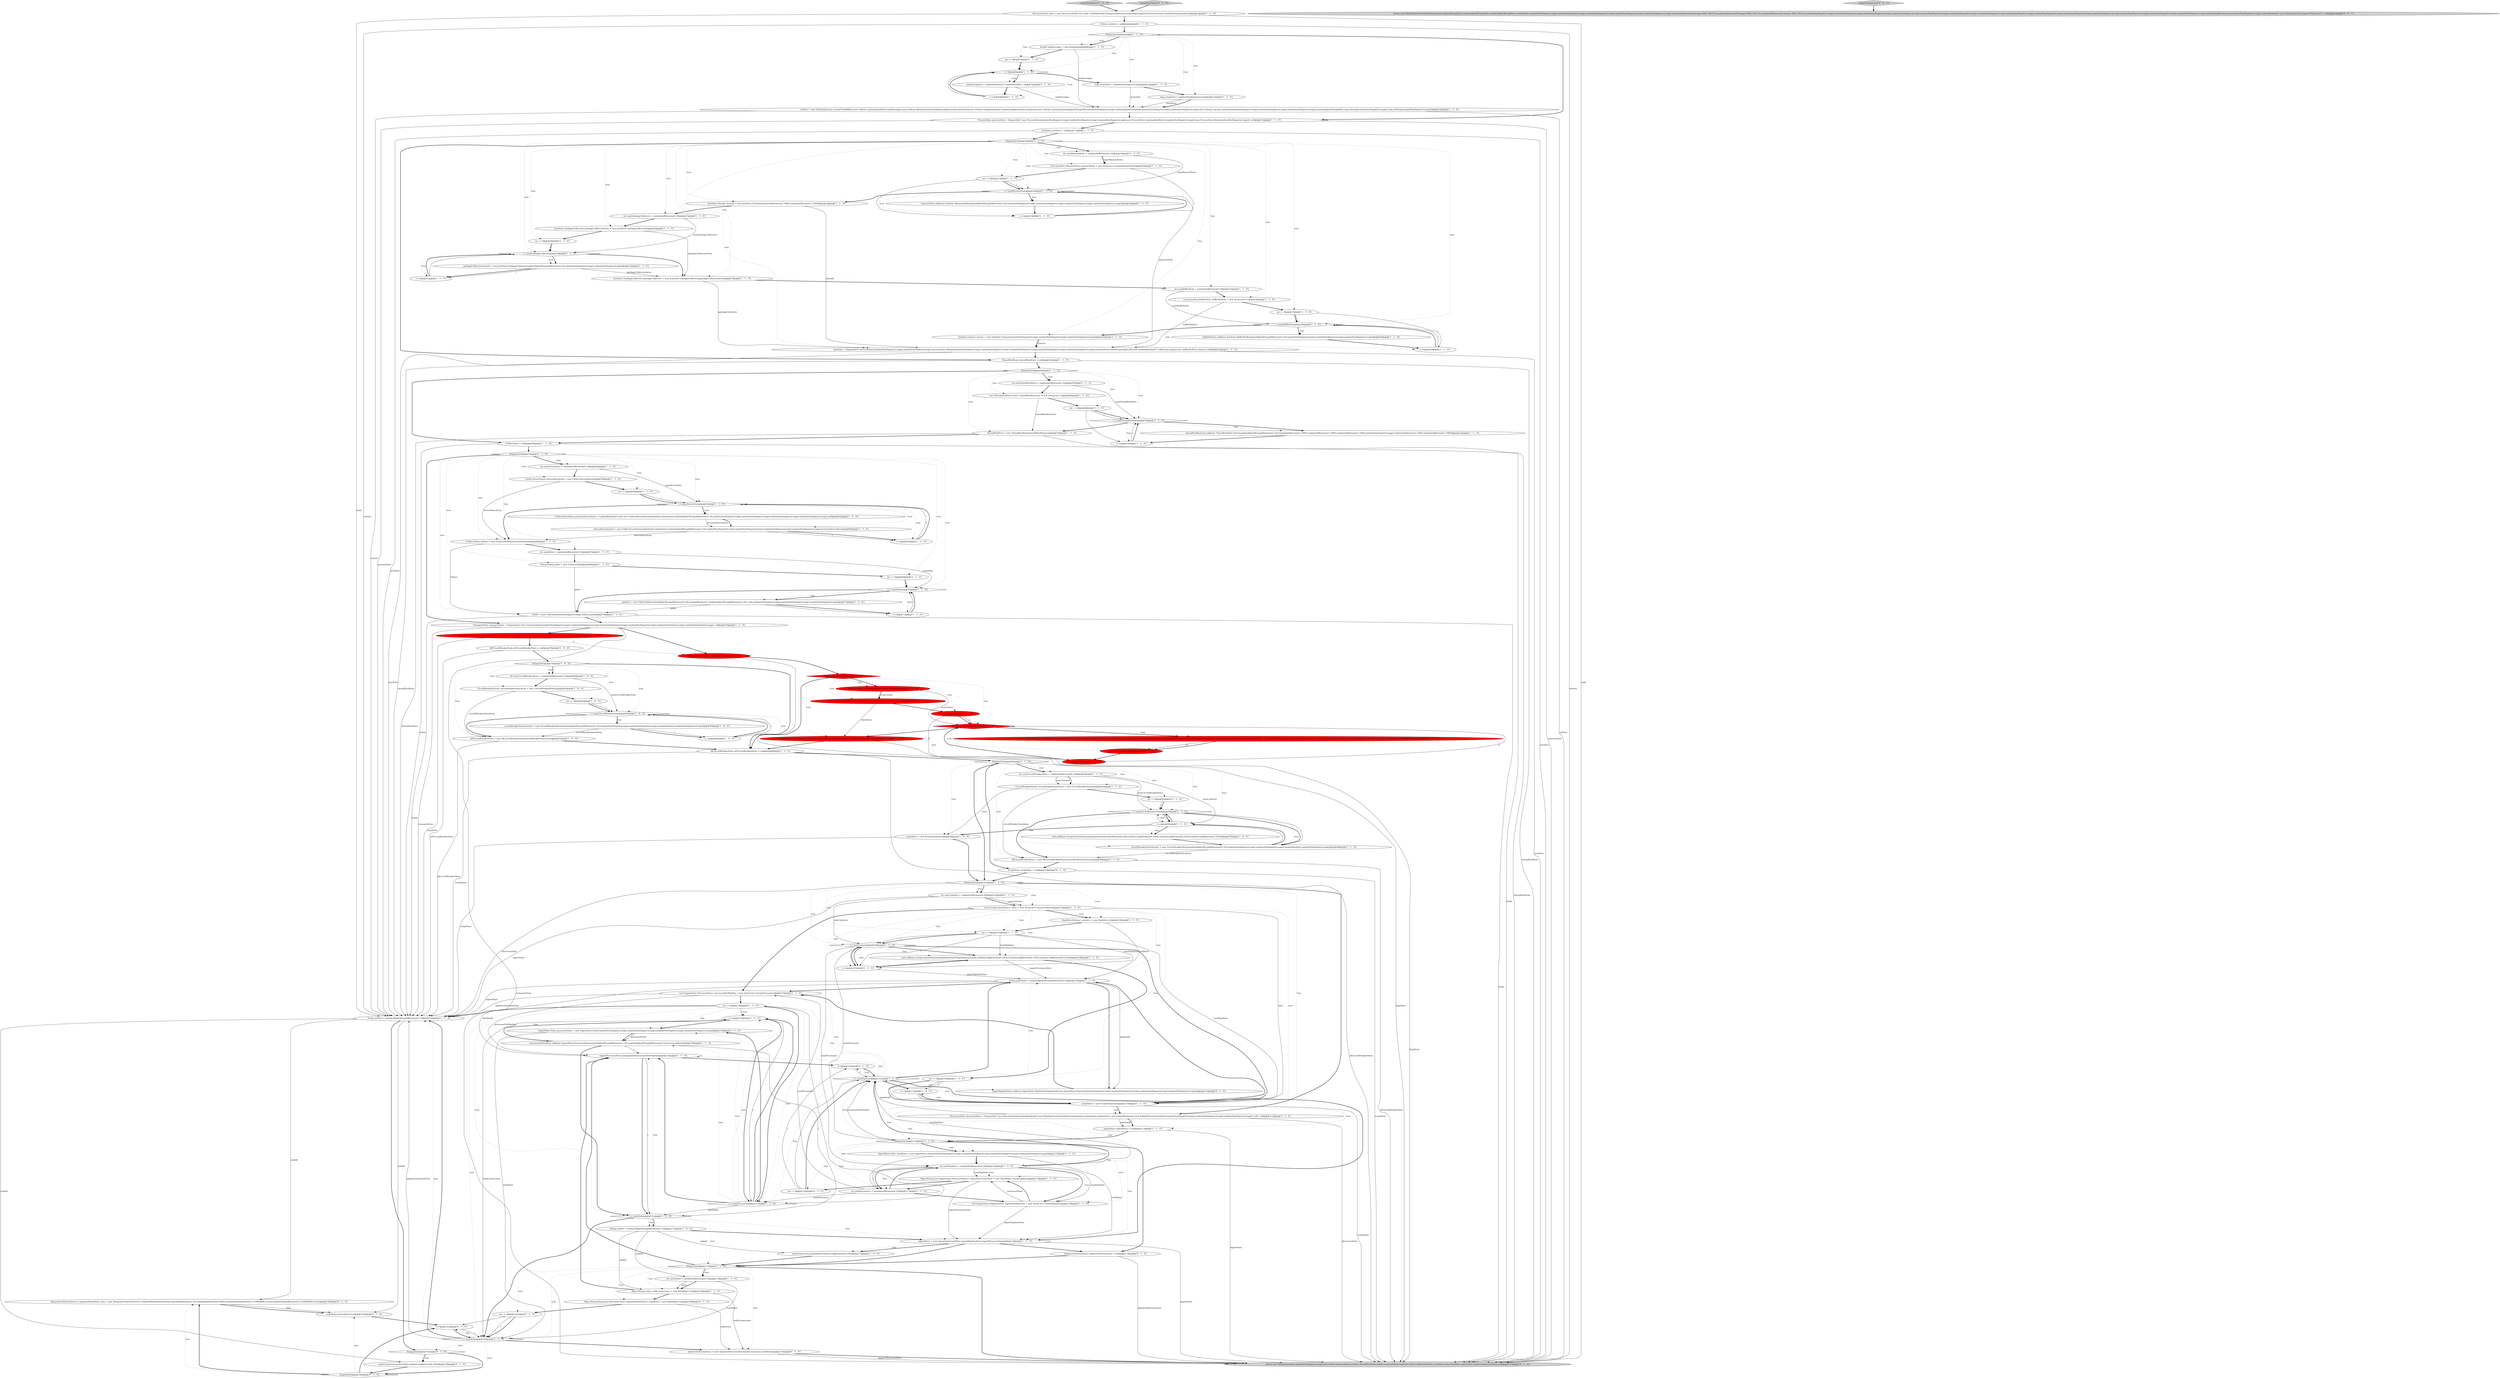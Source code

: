digraph {
4 [style = filled, label = "i < numDeviceStats@@@61@@@['1', '1', '0']", fillcolor = white, shape = diamond image = "AAA0AAABBB1BBB"];
25 [style = filled, label = "FsInfo fsInfo = null@@@56@@@['1', '1', '0']", fillcolor = white, shape = ellipse image = "AAA0AAABBB1BBB"];
124 [style = filled, label = "AdaptiveSelectionStats adaptiveSelectionStats = null@@@136@@@['0', '1', '0']", fillcolor = white, shape = ellipse image = "AAA0AAABBB2BBB"];
60 [style = filled, label = "createNodeStats['1', '0', '0']", fillcolor = lightgray, shape = diamond image = "AAA0AAABBB1BBB"];
59 [style = filled, label = "List<JvmStats.MemoryPool> memoryPools = new ArrayList<>(numMemoryPools)@@@20@@@['1', '1', '0']", fillcolor = white, shape = ellipse image = "AAA0AAABBB1BBB"];
65 [style = filled, label = "frequently()@@@57@@@['1', '1', '0']", fillcolor = white, shape = diamond image = "AAA0AAABBB1BBB"];
102 [style = filled, label = "i < numCircuitBreakerStats@@@94@@@['1', '1', '0']", fillcolor = white, shape = diamond image = "AAA0AAABBB1BBB"];
97 [style = filled, label = "i < numGarbageCollectors@@@30@@@['1', '1', '0']", fillcolor = white, shape = diamond image = "AAA0AAABBB1BBB"];
133 [style = filled, label = "clientStats.add(cs)@@@85@@@['0', '1', '0']", fillcolor = red, shape = ellipse image = "AAA1AAABBB2BBB"];
30 [style = filled, label = "List<IngestStats.ProcessorStat> processorPerPipeline = new ArrayList<>(numProcessors)@@@125@@@['1', '1', '0']", fillcolor = white, shape = ellipse image = "AAA0AAABBB1BBB"];
98 [style = filled, label = "deviceStatsArray(i( = new FsInfo.DeviceStats(randomInt(),randomInt(),randomAlphaOfLengthBetween(3,10),randomNonNegativeLong(),randomNonNegativeLong(),randomNonNegativeLong(),randomNonNegativeLong(),previousDeviceStats)@@@64@@@['1', '1', '0']", fillcolor = white, shape = ellipse image = "AAA0AAABBB1BBB"];
19 [style = filled, label = "FsInfo.DeviceStats previousDeviceStats = randomBoolean()? null: new FsInfo.DeviceStats(randomInt(),randomInt(),randomAlphaOfLengthBetween(3,10),randomNonNegativeLong(),randomNonNegativeLong(),randomNonNegativeLong(),randomNonNegativeLong(),null)@@@63@@@['1', '1', '0']", fillcolor = white, shape = ellipse image = "AAA0AAABBB1BBB"];
100 [style = filled, label = "i++@@@95@@@['1', '1', '0']", fillcolor = white, shape = ellipse image = "AAA0AAABBB1BBB"];
70 [style = filled, label = "i < 3@@@8@@@['1', '1', '0']", fillcolor = white, shape = diamond image = "AAA0AAABBB1BBB"];
3 [style = filled, label = "int i = 0@@@93@@@['1', '1', '0']", fillcolor = white, shape = ellipse image = "AAA0AAABBB1BBB"];
31 [style = filled, label = "AllCircuitBreakerStats allCircuitBreakerStats = null@@@89@@@['1', '1', '0']", fillcolor = white, shape = ellipse image = "AAA0AAABBB1BBB"];
129 [style = filled, label = "HttpStats httpStats = null@@@77@@@['0', '1', '0']", fillcolor = red, shape = ellipse image = "AAA1AAABBB2BBB"];
45 [style = filled, label = "i < numNodes@@@142@@@['1', '1', '0']", fillcolor = white, shape = diamond image = "AAA0AAABBB1BBB"];
75 [style = filled, label = "int i = 0@@@37@@@['1', '1', '0']", fillcolor = white, shape = ellipse image = "AAA0AAABBB1BBB"];
0 [style = filled, label = "FsInfo.Path(( paths = new FsInfo.Path((((@@@68@@@['1', '1', '0']", fillcolor = white, shape = ellipse image = "AAA0AAABBB1BBB"];
55 [style = filled, label = "Map<String,Long> nodeConnections = new HashMap<>()@@@139@@@['1', '1', '0']", fillcolor = white, shape = ellipse image = "AAA0AAABBB1BBB"];
104 [style = filled, label = "j++@@@128@@@['1', '1', '0']", fillcolor = white, shape = ellipse image = "AAA0AAABBB1BBB"];
77 [style = filled, label = "paths(i( = new FsInfo.Path(randomAlphaOfLengthBetween(3,10),randomBoolean()? randomAlphaOfLengthBetween(3,10): null,randomNonNegativeLong(),randomNonNegativeLong(),randomNonNegativeLong())@@@72@@@['1', '1', '0']", fillcolor = white, shape = ellipse image = "AAA0AAABBB1BBB"];
115 [style = filled, label = "fsInfo = new FsInfo(randomNonNegativeLong(),ioStats,paths)@@@74@@@['1', '1', '0']", fillcolor = white, shape = ellipse image = "AAA0AAABBB1BBB"];
62 [style = filled, label = "ThreadPoolStats threadPoolStats = null@@@45@@@['1', '1', '0']", fillcolor = white, shape = ellipse image = "AAA0AAABBB1BBB"];
74 [style = filled, label = "stats.add(new ScriptContextStats(randomValueOtherThanMany(null,null),randomLongBetween(0,1024),randomLongBetween(0,1024),randomLongBetween(0,1024)))@@@108@@@['1', '1', '0']", fillcolor = white, shape = ellipse image = "AAA0AAABBB1BBB"];
28 [style = filled, label = "processorPerPipeline.add(new IngestStats.ProcessorStat(randomAlphaOfLengthBetween(3,10),randomAlphaOfLengthBetween(3,10),processorStats))@@@130@@@['1', '1', '0']", fillcolor = white, shape = ellipse image = "AAA0AAABBB1BBB"];
56 [style = filled, label = "String pipelineId = randomAlphaOfLengthBetween(3,10)@@@123@@@['1', '1', '0']", fillcolor = white, shape = ellipse image = "AAA0AAABBB1BBB"];
12 [style = filled, label = "i < numBufferPools@@@38@@@['1', '1', '0']", fillcolor = white, shape = diamond image = "AAA0AAABBB1BBB"];
122 [style = filled, label = "ResponseCollectorService.ComputedNodeStats stats = new ResponseCollectorService.ComputedNodeStats(nodeId,randomIntBetween(1,10),randomIntBetween(0,2000),randomDoubleBetween(1.0,10000000.0,true),randomDoubleBetween(1.0,10000000.0,true))@@@149@@@['0', '1', '0']", fillcolor = white, shape = ellipse image = "AAA0AAABBB2BBB"];
121 [style = filled, label = "k < numClients@@@82@@@['0', '1', '0']", fillcolor = red, shape = diamond image = "AAA1AAABBB2BBB"];
47 [style = filled, label = "ingestStats = new IngestStats(totalStats,ingestPipelineStats,ingestProcessorStats)@@@134@@@['1', '1', '0']", fillcolor = white, shape = ellipse image = "AAA0AAABBB1BBB"];
9 [style = filled, label = "i < numContents@@@106@@@['1', '1', '0']", fillcolor = white, shape = diamond image = "AAA0AAABBB1BBB"];
63 [style = filled, label = "int numPaths = randomIntBetween(0,10)@@@67@@@['1', '1', '0']", fillcolor = white, shape = ellipse image = "AAA0AAABBB1BBB"];
134 [style = filled, label = "return new NodeStats(node,randomNonNegativeLong(),null,osStats,processStats,jvmStats,threadPoolStats,fsInfo,transportStats,httpStats,allCircuitBreakerStats,scriptStats,discoveryStats,ingestStats,adaptiveSelectionStats,null)@@@155@@@['0', '1', '0']", fillcolor = lightgray, shape = ellipse image = "AAA0AAABBB2BBB"];
41 [style = filled, label = "int i = 0@@@21@@@['1', '1', '0']", fillcolor = white, shape = ellipse image = "AAA0AAABBB1BBB"];
128 [style = filled, label = "i++@@@122@@@['0', '1', '0']", fillcolor = white, shape = ellipse image = "AAA0AAABBB2BBB"];
108 [style = filled, label = "int i = 0@@@105@@@['1', '1', '0']", fillcolor = white, shape = ellipse image = "AAA0AAABBB1BBB"];
48 [style = filled, label = "int j = 0@@@126@@@['1', '1', '0']", fillcolor = white, shape = ellipse image = "AAA0AAABBB1BBB"];
96 [style = filled, label = "int numGarbageCollectors = randomIntBetween(0,10)@@@27@@@['1', '1', '0']", fillcolor = white, shape = ellipse image = "AAA0AAABBB1BBB"];
83 [style = filled, label = "ProcessStats processStats = frequently()? new ProcessStats(randomNonNegativeLong(),randomNonNegativeLong(),randomNonNegativeLong(),new ProcessStats.Cpu(randomShort(),randomNonNegativeLong()),new ProcessStats.Mem(randomNonNegativeLong())): null@@@16@@@['1', '1', '0']", fillcolor = white, shape = ellipse image = "AAA0AAABBB1BBB"];
113 [style = filled, label = "int numPipelines = randomIntBetween(0,10)@@@116@@@['1', '1', '0']", fillcolor = white, shape = ellipse image = "AAA0AAABBB1BBB"];
107 [style = filled, label = "String nodeId = randomAlphaOfLengthBetween(3,10)@@@133@@@['1', '0', '0']", fillcolor = white, shape = ellipse image = "AAA0AAABBB1BBB"];
52 [style = filled, label = "FsInfo.IoStats ioStats = new FsInfo.IoStats(deviceStatsArray)@@@66@@@['1', '1', '0']", fillcolor = white, shape = ellipse image = "AAA0AAABBB1BBB"];
80 [style = filled, label = "stats.add(new ScriptContextStats(randomValueOtherThanMany(null,null),randomLongBetween(0,1024),randomLongBetween(0,1024),randomLongBetween(0,1024)))@@@97@@@['1', '0', '0']", fillcolor = white, shape = ellipse image = "AAA0AAABBB1BBB"];
93 [style = filled, label = "int numBufferPools = randomIntBetween(0,10)@@@35@@@['1', '1', '0']", fillcolor = white, shape = ellipse image = "AAA0AAABBB1BBB"];
99 [style = filled, label = "HashSet<String> contexts = new HashSet<>()@@@104@@@['1', '1', '0']", fillcolor = white, shape = ellipse image = "AAA0AAABBB1BBB"];
13 [style = filled, label = "i < numCircuitBreakerStats@@@83@@@['1', '0', '0']", fillcolor = white, shape = diamond image = "AAA0AAABBB1BBB"];
116 [style = filled, label = "int i = 0@@@60@@@['1', '1', '0']", fillcolor = white, shape = ellipse image = "AAA0AAABBB1BBB"];
53 [style = filled, label = "frequently()@@@137@@@['1', '1', '0']", fillcolor = white, shape = diamond image = "AAA0AAABBB1BBB"];
8 [style = filled, label = "circuitBreakerStatsArray(i( = new CircuitBreakerStats(randomAlphaOfLengthBetween(3,10),randomNonNegativeLong(),randomNonNegativeLong(),randomDouble(),randomNonNegativeLong())@@@85@@@['1', '0', '0']", fillcolor = white, shape = ellipse image = "AAA0AAABBB1BBB"];
72 [style = filled, label = "frequently()@@@46@@@['1', '1', '0']", fillcolor = white, shape = diamond image = "AAA0AAABBB1BBB"];
2 [style = filled, label = "circuitBreakerStatsArray(i( = new CircuitBreakerStats(randomAlphaOfLengthBetween(3,10),randomNonNegativeLong(),randomNonNegativeLong(),randomDouble(),randomNonNegativeLong())@@@96@@@['1', '1', '0']", fillcolor = white, shape = ellipse image = "AAA0AAABBB1BBB"];
50 [style = filled, label = "jvmStats = frequently()? new JvmStats(randomNonNegativeLong(),randomNonNegativeLong(),new JvmStats.Mem(randomNonNegativeLong(),randomNonNegativeLong(),randomNonNegativeLong(),randomNonNegativeLong(),randomNonNegativeLong(),memoryPools),threads,garbageCollectors,randomBoolean()? Collections.emptyList(): bufferPoolList,classes): null@@@43@@@['1', '1', '0']", fillcolor = white, shape = ellipse image = "AAA0AAABBB1BBB"];
92 [style = filled, label = "osStats = new OsStats(System.currentTimeMillis(),new OsStats.Cpu(randomShort(),loadAverages),new OsStats.Mem(memTotal,randomLongBetween(0,memTotal)),new OsStats.Swap(swapTotal,randomLongBetween(0,swapTotal)),new OsStats.Cgroup(randomAlphaOfLength(8),randomNonNegativeLong(),randomAlphaOfLength(8),randomNonNegativeLong(),randomNonNegativeLong(),new OsStats.Cgroup.CpuStat(randomNonNegativeLong(),randomNonNegativeLong(),randomNonNegativeLong()),randomAlphaOfLength(8),Long.toString(randomNonNegativeLong()),Long.toString(randomNonNegativeLong())))@@@14@@@['1', '1', '0']", fillcolor = white, shape = ellipse image = "AAA0AAABBB1BBB"];
79 [style = filled, label = "DiscoveryStats discoveryStats = frequently()? new DiscoveryStats(randomBoolean()? new PendingClusterStateStats(randomInt(),randomInt(),randomInt()): null,randomBoolean()? new PublishClusterStateStats(randomNonNegativeLong(),randomNonNegativeLong(),randomNonNegativeLong()): null): null@@@112@@@['1', '1', '0']", fillcolor = white, shape = ellipse image = "AAA0AAABBB1BBB"];
145 [style = filled, label = "ingestPipelineStats.add(new IngestStats.PipelineStat(pipelineId,new IngestStats.Stats(randomNonNegativeLong(),randomNonNegativeLong(),randomNonNegativeLong(),randomNonNegativeLong())))@@@124@@@['0', '1', '0']", fillcolor = white, shape = ellipse image = "AAA0AAABBB2BBB"];
67 [style = filled, label = "JvmStats.GarbageCollector(( garbageCollectorsArray = new JvmStats.GarbageCollector((((@@@28@@@['1', '1', '0']", fillcolor = white, shape = ellipse image = "AAA0AAABBB1BBB"];
20 [style = filled, label = "int numMemoryPools = randomIntBetween(0,10)@@@19@@@['1', '1', '0']", fillcolor = white, shape = ellipse image = "AAA0AAABBB1BBB"];
84 [style = filled, label = "garbageCollectorsArray(i( = new JvmStats.GarbageCollector(randomAlphaOfLengthBetween(3,10),randomNonNegativeLong(),randomNonNegativeLong())@@@32@@@['1', '1', '0']", fillcolor = white, shape = ellipse image = "AAA0AAABBB1BBB"];
17 [style = filled, label = "HttpStats httpStats = frequently()? new HttpStats(randomNonNegativeLong(),randomNonNegativeLong()): null@@@77@@@['1', '0', '0']", fillcolor = red, shape = ellipse image = "AAA1AAABBB1BBB"];
86 [style = filled, label = "frequently()@@@18@@@['1', '1', '0']", fillcolor = white, shape = diamond image = "AAA0AAABBB1BBB"];
144 [style = filled, label = "Map<String,ResponseCollectorService.ComputedNodeStats> nodeStats = new HashMap<>()@@@140@@@['0', '1', '0']", fillcolor = white, shape = ellipse image = "AAA0AAABBB2BBB"];
136 [style = filled, label = "adaptiveSelectionStats = new AdaptiveSelectionStats(nodeConnections,nodeStats)@@@153@@@['0', '1', '0']", fillcolor = white, shape = ellipse image = "AAA0AAABBB2BBB"];
135 [style = filled, label = "var cs = new HttpStats.ClientStats(randomAlphaOfLength(6),randomAlphaOfLength(6),randomAlphaOfLength(6),randomAlphaOfLength(6),randomAlphaOfLength(6),randomAlphaOfLength(6),randomNonNegativeLong(),randomBoolean()? -1: randomNonNegativeLong(),randomBoolean()? -1: randomNonNegativeLong(),randomLongBetween(0,100),randomLongBetween(0,99999999))@@@84@@@['0', '1', '0']", fillcolor = red, shape = ellipse image = "AAA1AAABBB2BBB"];
14 [style = filled, label = "Map<String,List<IngestStats.ProcessorStat>> ingestProcessorStats = new HashMap<>(numPipelines)@@@119@@@['1', '1', '0']", fillcolor = white, shape = ellipse image = "AAA0AAABBB1BBB"];
118 [style = filled, label = "scriptStats = new ScriptStats(stats)@@@110@@@['1', '1', '0']", fillcolor = white, shape = ellipse image = "AAA0AAABBB1BBB"];
147 [style = filled, label = "createNodeStats['0', '1', '0']", fillcolor = lightgray, shape = diamond image = "AAA0AAABBB2BBB"];
58 [style = filled, label = "int i = 0@@@109@@@['1', '0', '0']", fillcolor = white, shape = ellipse image = "AAA0AAABBB1BBB"];
42 [style = filled, label = "List<ThreadPoolStats.Stats> threadPoolStatsList = new ArrayList<>()@@@48@@@['1', '1', '0']", fillcolor = white, shape = ellipse image = "AAA0AAABBB1BBB"];
54 [style = filled, label = "int numCircuitBreakerStats = randomIntBetween(0,10)@@@80@@@['1', '0', '0']", fillcolor = white, shape = ellipse image = "AAA0AAABBB1BBB"];
29 [style = filled, label = "int numContents = randomIntBetween(0,20)@@@102@@@['1', '1', '0']", fillcolor = white, shape = ellipse image = "AAA0AAABBB1BBB"];
82 [style = filled, label = "int numCircuitBreakerStats = randomIntBetween(0,10)@@@91@@@['1', '1', '0']", fillcolor = white, shape = ellipse image = "AAA0AAABBB1BBB"];
139 [style = filled, label = "ScriptStats scriptStats = null@@@100@@@['0', '1', '0']", fillcolor = white, shape = ellipse image = "AAA0AAABBB2BBB"];
5 [style = filled, label = "i++@@@39@@@['1', '1', '0']", fillcolor = white, shape = ellipse image = "AAA0AAABBB1BBB"];
49 [style = filled, label = "List<JvmStats.BufferPool> bufferPoolList = new ArrayList<>()@@@36@@@['1', '1', '0']", fillcolor = white, shape = ellipse image = "AAA0AAABBB1BBB"];
148 [style = filled, label = "createTestInstance['0', '0', '1']", fillcolor = lightgray, shape = diamond image = "AAA0AAABBB3BBB"];
85 [style = filled, label = "IngestStats.Stats totalStats = new IngestStats.Stats(randomNonNegativeLong(),randomNonNegativeLong(),randomNonNegativeLong(),randomNonNegativeLong())@@@115@@@['1', '1', '0']", fillcolor = white, shape = ellipse image = "AAA0AAABBB1BBB"];
57 [style = filled, label = "memoryPools.add(new JvmStats.MemoryPool(randomAlphaOfLengthBetween(3,10),randomNonNegativeLong(),randomNonNegativeLong(),randomNonNegativeLong(),randomNonNegativeLong()))@@@24@@@['1', '1', '0']", fillcolor = white, shape = ellipse image = "AAA0AAABBB1BBB"];
1 [style = filled, label = "i < numPaths@@@70@@@['1', '1', '0']", fillcolor = white, shape = diamond image = "AAA0AAABBB1BBB"];
138 [style = filled, label = "frequently()@@@145@@@['0', '1', '0']", fillcolor = white, shape = diamond image = "AAA0AAABBB2BBB"];
130 [style = filled, label = "int i = 0@@@141@@@['0', '1', '0']", fillcolor = white, shape = ellipse image = "AAA0AAABBB2BBB"];
114 [style = filled, label = "i < numNodes@@@131@@@['1', '0', '0']", fillcolor = white, shape = diamond image = "AAA0AAABBB1BBB"];
39 [style = filled, label = "JvmStats.Threads threads = new JvmStats.Threads(randomIntBetween(1,1000),randomIntBetween(1,1000))@@@26@@@['1', '1', '0']", fillcolor = white, shape = ellipse image = "AAA0AAABBB1BBB"];
119 [style = filled, label = "IngestStats ingestStats = null@@@113@@@['1', '1', '0']", fillcolor = white, shape = ellipse image = "AAA0AAABBB1BBB"];
66 [style = filled, label = "JvmStats.GarbageCollectors garbageCollectors = new JvmStats.GarbageCollectors(garbageCollectorsArray)@@@34@@@['1', '1', '0']", fillcolor = white, shape = ellipse image = "AAA0AAABBB1BBB"];
120 [style = filled, label = "AllCircuitBreakerStats allCircuitBreakerStats = null@@@78@@@['1', '0', '0']", fillcolor = white, shape = ellipse image = "AAA0AAABBB1BBB"];
91 [style = filled, label = "int numDeviceStats = randomIntBetween(0,10)@@@58@@@['1', '1', '0']", fillcolor = white, shape = ellipse image = "AAA0AAABBB1BBB"];
6 [style = filled, label = "frequently()@@@79@@@['1', '0', '0']", fillcolor = white, shape = diamond image = "AAA0AAABBB1BBB"];
117 [style = filled, label = "i < numThreadPoolStats@@@50@@@['1', '1', '0']", fillcolor = white, shape = diamond image = "AAA0AAABBB1BBB"];
127 [style = filled, label = "httpStats = new HttpStats(clientStats,randomNonNegativeLong(),randomNonNegativeLong())@@@87@@@['0', '1', '0']", fillcolor = red, shape = ellipse image = "AAA1AAABBB2BBB"];
95 [style = filled, label = "int i = 0@@@29@@@['1', '1', '0']", fillcolor = white, shape = ellipse image = "AAA0AAABBB1BBB"];
43 [style = filled, label = "List<ScriptContextStats> stats = new ArrayList<>(numContents)@@@103@@@['1', '1', '0']", fillcolor = white, shape = ellipse image = "AAA0AAABBB1BBB"];
81 [style = filled, label = "i < numMemoryPools@@@22@@@['1', '1', '0']", fillcolor = white, shape = diamond image = "AAA0AAABBB1BBB"];
40 [style = filled, label = "i++@@@31@@@['1', '1', '0']", fillcolor = white, shape = ellipse image = "AAA0AAABBB1BBB"];
137 [style = filled, label = "nodeStats.put(nodeId,stats)@@@150@@@['0', '1', '0']", fillcolor = white, shape = ellipse image = "AAA0AAABBB2BBB"];
7 [style = filled, label = "i++@@@62@@@['1', '1', '0']", fillcolor = white, shape = ellipse image = "AAA0AAABBB1BBB"];
71 [style = filled, label = "frequently()@@@5@@@['1', '1', '0']", fillcolor = white, shape = diamond image = "AAA0AAABBB1BBB"];
61 [style = filled, label = "DiscoveryNode node = new DiscoveryNode(\"test_node\",buildNewFakeTransportAddress(),emptyMap(),emptySet(),VersionUtils.randomVersion(random()))@@@3@@@['1', '1', '0']", fillcolor = white, shape = ellipse image = "AAA0AAABBB1BBB"];
32 [style = filled, label = "int numThreadPoolStats = randomIntBetween(0,10)@@@47@@@['1', '1', '0']", fillcolor = white, shape = ellipse image = "AAA0AAABBB1BBB"];
16 [style = filled, label = "CircuitBreakerStats(( circuitBreakerStatsArray = new CircuitBreakerStats((((@@@81@@@['1', '0', '0']", fillcolor = white, shape = ellipse image = "AAA0AAABBB1BBB"];
105 [style = filled, label = "nodeConnections.put(nodeId,randomLongBetween(0,100))@@@135@@@['1', '0', '0']", fillcolor = white, shape = ellipse image = "AAA0AAABBB1BBB"];
33 [style = filled, label = "i++@@@9@@@['1', '1', '0']", fillcolor = white, shape = ellipse image = "AAA0AAABBB1BBB"];
123 [style = filled, label = "nodeConnections.put(nodeId,randomLongBetween(0,100))@@@146@@@['0', '1', '0']", fillcolor = white, shape = ellipse image = "AAA0AAABBB2BBB"];
18 [style = filled, label = "bufferPoolList.add(new JvmStats.BufferPool(randomAlphaOfLengthBetween(3,10),randomNonNegativeLong(),randomNonNegativeLong(),randomNonNegativeLong()))@@@40@@@['1', '1', '0']", fillcolor = white, shape = ellipse image = "AAA0AAABBB1BBB"];
94 [style = filled, label = "i < numPipelines@@@121@@@['1', '1', '0']", fillcolor = white, shape = diamond image = "AAA0AAABBB1BBB"];
110 [style = filled, label = "IngestStats.Stats processorStats = new IngestStats.Stats(randomNonNegativeLong(),randomNonNegativeLong(),randomNonNegativeLong(),randomNonNegativeLong())@@@129@@@['1', '1', '0']", fillcolor = white, shape = ellipse image = "AAA0AAABBB1BBB"];
34 [style = filled, label = "long swapTotal = randomNonNegativeLong()@@@13@@@['1', '1', '0']", fillcolor = white, shape = ellipse image = "AAA0AAABBB1BBB"];
125 [style = filled, label = "int numClients = randomIntBetween(0,50)@@@79@@@['0', '1', '0']", fillcolor = red, shape = ellipse image = "AAA1AAABBB2BBB"];
24 [style = filled, label = "long memTotal = randomNonNegativeLong()@@@12@@@['1', '1', '0']", fillcolor = white, shape = ellipse image = "AAA0AAABBB1BBB"];
36 [style = filled, label = "scriptStats = new ScriptStats(stats)@@@99@@@['1', '0', '0']", fillcolor = white, shape = ellipse image = "AAA0AAABBB1BBB"];
10 [style = filled, label = "int i = 0@@@49@@@['1', '1', '0']", fillcolor = white, shape = ellipse image = "AAA0AAABBB1BBB"];
141 [style = filled, label = "k++@@@83@@@['0', '1', '0']", fillcolor = red, shape = ellipse image = "AAA1AAABBB2BBB"];
103 [style = filled, label = "JvmStats.Classes classes = new JvmStats.Classes(randomNonNegativeLong(),randomNonNegativeLong(),randomNonNegativeLong())@@@42@@@['1', '1', '0']", fillcolor = white, shape = ellipse image = "AAA0AAABBB1BBB"];
11 [style = filled, label = "int numProcessors = randomIntBetween(0,10)@@@117@@@['1', '1', '0']", fillcolor = white, shape = ellipse image = "AAA0AAABBB1BBB"];
26 [style = filled, label = "frequently()@@@114@@@['1', '1', '0']", fillcolor = white, shape = diamond image = "AAA0AAABBB1BBB"];
37 [style = filled, label = "allCircuitBreakerStats = new AllCircuitBreakerStats(circuitBreakerStatsArray)@@@87@@@['1', '0', '0']", fillcolor = white, shape = ellipse image = "AAA0AAABBB1BBB"];
51 [style = filled, label = "threadPoolStats = new ThreadPoolStats(threadPoolStatsList)@@@54@@@['1', '1', '0']", fillcolor = white, shape = ellipse image = "AAA0AAABBB1BBB"];
21 [style = filled, label = "j < numProcessors@@@127@@@['1', '1', '0']", fillcolor = white, shape = diamond image = "AAA0AAABBB1BBB"];
89 [style = filled, label = "int i = 0@@@69@@@['1', '1', '0']", fillcolor = white, shape = ellipse image = "AAA0AAABBB1BBB"];
132 [style = filled, label = "int k = 0@@@81@@@['0', '1', '0']", fillcolor = red, shape = ellipse image = "AAA1AAABBB2BBB"];
27 [style = filled, label = "i++@@@107@@@['1', '1', '0']", fillcolor = white, shape = ellipse image = "AAA0AAABBB1BBB"];
23 [style = filled, label = "frequently()@@@90@@@['1', '1', '0']", fillcolor = white, shape = diamond image = "AAA0AAABBB1BBB"];
69 [style = filled, label = "double loadAverages = new double((((@@@6@@@['1', '1', '0']", fillcolor = white, shape = ellipse image = "AAA0AAABBB1BBB"];
143 [style = filled, label = "allCircuitBreakerStats = new AllCircuitBreakerStats(circuitBreakerStatsArray)@@@98@@@['0', '1', '0']", fillcolor = white, shape = ellipse image = "AAA0AAABBB2BBB"];
64 [style = filled, label = "OsStats osStats = null@@@4@@@['1', '1', '0']", fillcolor = white, shape = ellipse image = "AAA0AAABBB1BBB"];
15 [style = filled, label = "int i = 0@@@7@@@['1', '1', '0']", fillcolor = white, shape = ellipse image = "AAA0AAABBB1BBB"];
90 [style = filled, label = "i++@@@111@@@['1', '0', '0']", fillcolor = white, shape = ellipse image = "AAA0AAABBB1BBB"];
44 [style = filled, label = "List<IngestStats.PipelineStat> ingestPipelineStats = new ArrayList<>(numPipelines)@@@118@@@['1', '1', '0']", fillcolor = white, shape = ellipse image = "AAA0AAABBB1BBB"];
68 [style = filled, label = "i++@@@84@@@['1', '0', '0']", fillcolor = white, shape = ellipse image = "AAA0AAABBB1BBB"];
35 [style = filled, label = "ingestProcessorStats.put(pipelineId,processorPerPipeline)@@@132@@@['1', '1', '0']", fillcolor = white, shape = ellipse image = "AAA0AAABBB1BBB"];
149 [style = filled, label = "return new ShardFollowNodeTaskStatus(randomAlphaOfLength(4),randomAlphaOfLength(4),randomAlphaOfLength(4),randomInt(),randomNonNegativeLong(),randomNonNegativeLong(),randomNonNegativeLong(),randomNonNegativeLong(),randomNonNegativeLong(),randomIntBetween(0,Integer.MAX_VALUE),randomIntBetween(0,Integer.MAX_VALUE),randomIntBetween(0,Integer.MAX_VALUE),randomNonNegativeLong(),randomNonNegativeLong(),randomNonNegativeLong(),randomNonNegativeLong(),randomNonNegativeLong(),randomNonNegativeLong(),randomNonNegativeLong(),randomNonNegativeLong(),randomNonNegativeLong(),randomNonNegativeLong(),randomNonNegativeLong(),randomNonNegativeLong(),randomNonNegativeLong(),randomNonNegativeLong(),randomReadExceptions(),randomNonNegativeLong(),randomBoolean()? new ElasticsearchException(\"fatal error\"): null)@@@3@@@['0', '0', '1']", fillcolor = lightgray, shape = ellipse image = "AAA0AAABBB3BBB"];
87 [style = filled, label = "CircuitBreakerStats(( circuitBreakerStatsArray = new CircuitBreakerStats((((@@@92@@@['1', '1', '0']", fillcolor = white, shape = ellipse image = "AAA0AAABBB1BBB"];
101 [style = filled, label = "loadAverages(i( = randomBoolean()? randomDouble(): -1@@@10@@@['1', '1', '0']", fillcolor = white, shape = ellipse image = "AAA0AAABBB1BBB"];
112 [style = filled, label = "i++@@@71@@@['1', '1', '0']", fillcolor = white, shape = ellipse image = "AAA0AAABBB1BBB"];
126 [style = filled, label = "frequently()@@@78@@@['0', '1', '0']", fillcolor = red, shape = diamond image = "AAA1AAABBB2BBB"];
46 [style = filled, label = "JvmStats jvmStats = null@@@17@@@['1', '1', '0']", fillcolor = white, shape = ellipse image = "AAA0AAABBB1BBB"];
88 [style = filled, label = "int numNodes = randomIntBetween(0,10)@@@138@@@['1', '1', '0']", fillcolor = white, shape = ellipse image = "AAA0AAABBB1BBB"];
140 [style = filled, label = "List<HttpStats.ClientStats> clientStats = new ArrayList<>(numClients)@@@80@@@['0', '1', '0']", fillcolor = red, shape = ellipse image = "AAA1AAABBB2BBB"];
142 [style = filled, label = "frequently()@@@148@@@['0', '1', '0']", fillcolor = white, shape = diamond image = "AAA0AAABBB2BBB"];
111 [style = filled, label = "frequently()@@@101@@@['1', '1', '0']", fillcolor = white, shape = diamond image = "AAA0AAABBB1BBB"];
38 [style = filled, label = "i++@@@23@@@['1', '1', '0']", fillcolor = white, shape = ellipse image = "AAA0AAABBB1BBB"];
76 [style = filled, label = "threadPoolStatsList.add(new ThreadPoolStats.Stats(randomAlphaOfLengthBetween(3,10),randomIntBetween(1,1000),randomIntBetween(1,1000),randomIntBetween(1,1000),randomNonNegativeLong(),randomIntBetween(1,1000),randomIntBetween(1,1000)))@@@52@@@['1', '1', '0']", fillcolor = white, shape = ellipse image = "AAA0AAABBB1BBB"];
146 [style = filled, label = "i++@@@143@@@['0', '1', '0']", fillcolor = white, shape = ellipse image = "AAA0AAABBB2BBB"];
106 [style = filled, label = "FsInfo.DeviceStats(( deviceStatsArray = new FsInfo.DeviceStats((((@@@59@@@['1', '1', '0']", fillcolor = white, shape = ellipse image = "AAA0AAABBB1BBB"];
73 [style = filled, label = "String nodeId = randomAlphaOfLengthBetween(3,10)@@@144@@@['1', '1', '0']", fillcolor = white, shape = ellipse image = "AAA0AAABBB1BBB"];
109 [style = filled, label = "int i = 0@@@82@@@['1', '0', '0']", fillcolor = white, shape = ellipse image = "AAA0AAABBB1BBB"];
22 [style = filled, label = "i++@@@51@@@['1', '1', '0']", fillcolor = white, shape = ellipse image = "AAA0AAABBB1BBB"];
131 [style = filled, label = "int i = 0@@@120@@@['0', '1', '0']", fillcolor = white, shape = ellipse image = "AAA0AAABBB2BBB"];
78 [style = filled, label = "TransportStats transportStats = frequently()? new TransportStats(randomNonNegativeLong(),randomNonNegativeLong(),randomNonNegativeLong(),randomNonNegativeLong(),randomNonNegativeLong(),randomNonNegativeLong()): null@@@76@@@['1', '1', '0']", fillcolor = white, shape = ellipse image = "AAA0AAABBB1BBB"];
135->133 [style = solid, label="cs"];
64->73 [style = solid, label="osStats"];
100->80 [style = bold, label=""];
37->73 [style = solid, label="allCircuitBreakerStats"];
69->15 [style = bold, label=""];
101->33 [style = solid, label="i"];
42->51 [style = solid, label="threadPoolStatsList"];
26->124 [style = bold, label=""];
87->36 [style = solid, label="stats"];
45->146 [style = dotted, label="true"];
66->50 [style = solid, label="garbageCollectors"];
127->134 [style = solid, label="httpStats"];
44->14 [style = solid, label="processorStats"];
23->111 [style = bold, label=""];
12->18 [style = bold, label=""];
48->21 [style = bold, label=""];
48->104 [style = solid, label="j"];
126->140 [style = dotted, label="true"];
86->81 [style = dotted, label="true"];
126->125 [style = dotted, label="true"];
54->13 [style = solid, label="numCircuitBreakerStats"];
94->145 [style = dotted, label="true"];
71->15 [style = dotted, label="true"];
102->100 [style = dotted, label="true"];
67->95 [style = bold, label=""];
45->136 [style = bold, label=""];
136->134 [style = bold, label=""];
118->90 [style = dotted, label="true"];
84->66 [style = solid, label="garbageCollectorsArray"];
61->73 [style = solid, label="node"];
43->108 [style = dotted, label="true"];
148->149 [style = bold, label=""];
115->73 [style = solid, label="fsInfo"];
35->114 [style = solid, label="i"];
23->102 [style = dotted, label="true"];
72->32 [style = dotted, label="true"];
21->28 [style = dotted, label="true"];
84->40 [style = bold, label=""];
46->134 [style = solid, label="jvmStats"];
23->87 [style = dotted, label="true"];
77->112 [style = bold, label=""];
52->115 [style = solid, label="ioStats"];
22->117 [style = solid, label="i"];
34->92 [style = bold, label=""];
6->109 [style = dotted, label="true"];
86->49 [style = dotted, label="true"];
6->54 [style = dotted, label="true"];
85->47 [style = solid, label="totalStats"];
45->73 [style = bold, label=""];
10->22 [style = solid, label="i"];
100->2 [style = dotted, label="true"];
19->98 [style = bold, label=""];
108->9 [style = bold, label=""];
23->3 [style = dotted, label="true"];
19->98 [style = solid, label="previousDeviceStats"];
9->74 [style = bold, label=""];
40->97 [style = bold, label=""];
118->85 [style = dotted, label="true"];
111->99 [style = dotted, label="true"];
110->28 [style = solid, label="processorStats"];
72->32 [style = bold, label=""];
28->35 [style = solid, label="i"];
82->102 [style = solid, label="numCircuitBreakerStats"];
85->113 [style = bold, label=""];
135->133 [style = bold, label=""];
118->113 [style = dotted, label="true"];
53->45 [style = dotted, label="true"];
126->127 [style = dotted, label="true"];
44->14 [style = bold, label=""];
2->143 [style = solid, label="circuitBreakerStatsArray"];
26->85 [style = dotted, label="true"];
33->70 [style = bold, label=""];
25->134 [style = solid, label="fsInfo"];
121->127 [style = bold, label=""];
95->97 [style = bold, label=""];
43->27 [style = dotted, label="true"];
92->83 [style = bold, label=""];
9->27 [style = bold, label=""];
43->118 [style = dotted, label="true"];
20->81 [style = solid, label="numMemoryPools"];
23->100 [style = dotted, label="true"];
72->42 [style = dotted, label="true"];
67->66 [style = solid, label="garbageCollectorsArray"];
86->97 [style = dotted, label="true"];
86->93 [style = dotted, label="true"];
99->56 [style = solid, label="totalStats"];
1->77 [style = bold, label=""];
35->128 [style = bold, label=""];
41->81 [style = bold, label=""];
116->4 [style = solid, label="i"];
87->3 [style = bold, label=""];
78->129 [style = bold, label=""];
58->118 [style = solid, label="i"];
101->92 [style = solid, label="loadAverages"];
4->19 [style = dotted, label="true"];
76->22 [style = bold, label=""];
88->55 [style = bold, label=""];
100->36 [style = bold, label=""];
82->87 [style = bold, label=""];
110->28 [style = bold, label=""];
142->137 [style = dotted, label="true"];
114->47 [style = dotted, label="true"];
100->80 [style = dotted, label="true"];
26->113 [style = dotted, label="true"];
86->62 [style = bold, label=""];
29->43 [style = solid, label="numContents"];
29->9 [style = solid, label="numContents"];
53->88 [style = bold, label=""];
130->45 [style = solid, label="i"];
44->47 [style = solid, label="ingestPipelineStats"];
81->38 [style = dotted, label="true"];
17->129 [style = dashed, label="0"];
9->113 [style = solid, label="numProcessors"];
5->12 [style = bold, label=""];
12->5 [style = dotted, label="true"];
28->104 [style = bold, label=""];
18->5 [style = bold, label=""];
82->100 [style = solid, label="numContents"];
143->134 [style = solid, label="allCircuitBreakerStats"];
15->70 [style = solid, label="i"];
53->134 [style = bold, label=""];
82->87 [style = solid, label="numContents"];
75->12 [style = bold, label=""];
68->13 [style = bold, label=""];
74->27 [style = bold, label=""];
46->86 [style = bold, label=""];
105->53 [style = bold, label=""];
9->74 [style = dotted, label="true"];
43->99 [style = bold, label=""];
65->63 [style = dotted, label="true"];
86->12 [style = dotted, label="true"];
139->134 [style = solid, label="scriptStats"];
58->90 [style = solid, label="i"];
111->108 [style = dotted, label="true"];
115->78 [style = bold, label=""];
29->73 [style = solid, label="ingestStats"];
65->91 [style = dotted, label="true"];
121->141 [style = dotted, label="true"];
13->68 [style = dotted, label="true"];
70->33 [style = dotted, label="true"];
98->7 [style = solid, label="i"];
45->73 [style = solid, label="adaptiveSelectionStats"];
7->4 [style = solid, label="i"];
129->134 [style = solid, label="httpStats"];
101->33 [style = bold, label=""];
99->108 [style = bold, label=""];
54->16 [style = bold, label=""];
59->50 [style = solid, label="memoryPools"];
27->9 [style = solid, label="i"];
72->51 [style = dotted, label="true"];
65->52 [style = dotted, label="true"];
136->134 [style = solid, label="adaptiveSelectionStats"];
93->12 [style = solid, label="numBufferPools"];
63->1 [style = solid, label="numPaths"];
78->73 [style = solid, label="transportStats"];
11->30 [style = solid, label="numProcessors"];
21->35 [style = bold, label=""];
111->118 [style = dotted, label="true"];
27->74 [style = bold, label=""];
48->21 [style = dotted, label="true"];
65->91 [style = bold, label=""];
69->92 [style = solid, label="loadAverages"];
47->53 [style = bold, label=""];
47->134 [style = solid, label="ingestStats"];
6->54 [style = bold, label=""];
11->44 [style = bold, label=""];
65->1 [style = dotted, label="true"];
26->44 [style = dotted, label="true"];
34->92 [style = solid, label="swapTotal"];
117->22 [style = dotted, label="true"];
125->140 [style = bold, label=""];
48->28 [style = dotted, label="true"];
108->27 [style = solid, label="numPipelines"];
98->7 [style = bold, label=""];
0->89 [style = bold, label=""];
23->143 [style = dotted, label="true"];
51->134 [style = solid, label="threadPoolStats"];
113->44 [style = bold, label=""];
21->104 [style = bold, label=""];
53->35 [style = bold, label=""];
13->37 [style = bold, label=""];
35->114 [style = bold, label=""];
90->118 [style = bold, label=""];
94->90 [style = bold, label=""];
128->94 [style = bold, label=""];
12->103 [style = bold, label=""];
89->1 [style = solid, label="i"];
88->45 [style = solid, label="numNodes"];
70->101 [style = dotted, label="true"];
90->118 [style = solid, label="i"];
122->137 [style = solid, label="stats"];
26->14 [style = dotted, label="true"];
56->145 [style = solid, label="pipelineId"];
32->42 [style = bold, label=""];
25->65 [style = bold, label=""];
113->94 [style = solid, label="numPipelines"];
121->135 [style = bold, label=""];
71->83 [style = bold, label=""];
86->20 [style = bold, label=""];
118->134 [style = solid, label="scriptStats"];
79->94 [style = solid, label="pipelineId"];
1->115 [style = bold, label=""];
8->37 [style = solid, label="circuitBreakerStatsArray"];
142->146 [style = bold, label=""];
94->56 [style = dotted, label="true"];
108->118 [style = solid, label="numPipelines"];
94->35 [style = dotted, label="true"];
51->73 [style = solid, label="threadPoolStats"];
86->95 [style = dotted, label="true"];
48->45 [style = dotted, label="true"];
48->104 [style = dotted, label="true"];
86->39 [style = dotted, label="true"];
113->11 [style = bold, label=""];
16->109 [style = bold, label=""];
13->8 [style = dotted, label="true"];
55->136 [style = solid, label="nodeConnections"];
49->75 [style = bold, label=""];
36->111 [style = bold, label=""];
139->111 [style = bold, label=""];
124->53 [style = bold, label=""];
100->102 [style = bold, label=""];
65->115 [style = dotted, label="true"];
126->125 [style = bold, label=""];
43->99 [style = dotted, label="true"];
5->12 [style = solid, label="i"];
30->73 [style = solid, label="adaptiveSelectionStats"];
65->106 [style = dotted, label="true"];
138->142 [style = bold, label=""];
74->58 [style = bold, label=""];
31->23 [style = bold, label=""];
141->121 [style = bold, label=""];
146->45 [style = bold, label=""];
77->112 [style = solid, label="i"];
144->130 [style = bold, label=""];
41->38 [style = solid, label="i"];
27->56 [style = solid, label="ingestPipelineStats"];
56->145 [style = bold, label=""];
46->73 [style = solid, label="jvmStats"];
130->45 [style = bold, label=""];
108->9 [style = solid, label="i"];
79->119 [style = solid, label="pipelineId"];
111->43 [style = dotted, label="true"];
23->139 [style = bold, label=""];
6->31 [style = bold, label=""];
94->56 [style = bold, label=""];
20->59 [style = bold, label=""];
42->10 [style = bold, label=""];
43->58 [style = dotted, label="true"];
104->110 [style = bold, label=""];
13->8 [style = bold, label=""];
132->121 [style = bold, label=""];
50->134 [style = solid, label="jvmStats"];
114->53 [style = dotted, label="true"];
56->30 [style = bold, label=""];
121->135 [style = dotted, label="true"];
111->29 [style = dotted, label="true"];
147->61 [style = bold, label=""];
93->49 [style = bold, label=""];
102->100 [style = solid, label="i"];
24->34 [style = bold, label=""];
4->7 [style = dotted, label="true"];
47->124 [style = bold, label=""];
26->94 [style = solid, label="processorPerPipeline"];
86->67 [style = dotted, label="true"];
97->40 [style = dotted, label="true"];
53->55 [style = dotted, label="true"];
107->105 [style = solid, label="nodeId"];
120->73 [style = solid, label="allCircuitBreakerStats"];
114->35 [style = dotted, label="true"];
73->137 [style = solid, label="nodeId"];
113->14 [style = solid, label="numPipelines"];
50->62 [style = bold, label=""];
71->24 [style = dotted, label="true"];
57->38 [style = bold, label=""];
111->73 [style = solid, label="discoveryStats"];
72->10 [style = dotted, label="true"];
62->73 [style = solid, label="threadPoolStats"];
113->14 [style = dotted, label="true"];
89->1 [style = bold, label=""];
110->45 [style = solid, label="nodeStats"];
71->92 [style = dotted, label="true"];
0->115 [style = solid, label="paths"];
2->100 [style = solid, label="i"];
64->71 [style = bold, label=""];
86->103 [style = dotted, label="true"];
17->73 [style = solid, label="httpStats"];
94->30 [style = dotted, label="true"];
6->13 [style = dotted, label="true"];
119->26 [style = bold, label=""];
84->40 [style = solid, label="i"];
83->134 [style = solid, label="processStats"];
28->114 [style = bold, label=""];
118->94 [style = dotted, label="true"];
113->11 [style = dotted, label="true"];
115->134 [style = solid, label="fsInfo"];
122->137 [style = bold, label=""];
50->73 [style = solid, label="jvmStats"];
75->12 [style = solid, label="i"];
43->118 [style = solid, label="stats"];
81->57 [style = dotted, label="true"];
114->45 [style = bold, label=""];
65->78 [style = bold, label=""];
130->146 [style = solid, label="i"];
11->113 [style = solid, label="j"];
53->88 [style = dotted, label="true"];
96->97 [style = solid, label="numGarbageCollectors"];
41->81 [style = solid, label="i"];
78->134 [style = solid, label="transportStats"];
117->76 [style = dotted, label="true"];
117->51 [style = bold, label=""];
1->112 [style = dotted, label="true"];
114->107 [style = bold, label=""];
125->121 [style = solid, label="numClients"];
22->117 [style = bold, label=""];
3->102 [style = bold, label=""];
113->44 [style = dotted, label="true"];
71->34 [style = dotted, label="true"];
51->25 [style = bold, label=""];
114->107 [style = dotted, label="true"];
86->41 [style = dotted, label="true"];
70->24 [style = bold, label=""];
56->35 [style = solid, label="pipelineId"];
20->59 [style = solid, label="numMemoryPools"];
119->134 [style = solid, label="ingestStats"];
65->116 [style = dotted, label="true"];
81->39 [style = bold, label=""];
64->134 [style = solid, label="osStats"];
31->134 [style = solid, label="allCircuitBreakerStats"];
1->77 [style = dotted, label="true"];
38->81 [style = bold, label=""];
127->31 [style = bold, label=""];
10->117 [style = bold, label=""];
126->121 [style = dotted, label="true"];
66->93 [style = bold, label=""];
15->70 [style = bold, label=""];
48->110 [style = dotted, label="true"];
53->136 [style = dotted, label="true"];
102->2 [style = dotted, label="true"];
116->4 [style = bold, label=""];
73->138 [style = bold, label=""];
129->126 [style = bold, label=""];
21->114 [style = solid, label="numNodes"];
71->69 [style = dotted, label="true"];
80->2 [style = bold, label=""];
32->117 [style = solid, label="numThreadPoolStats"];
26->94 [style = dotted, label="true"];
138->123 [style = bold, label=""];
104->21 [style = bold, label=""];
26->11 [style = dotted, label="true"];
109->13 [style = bold, label=""];
100->102 [style = solid, label="i"];
91->4 [style = solid, label="numDeviceStats"];
45->73 [style = dotted, label="true"];
23->82 [style = bold, label=""];
14->47 [style = solid, label="ingestProcessorStats"];
102->2 [style = bold, label=""];
25->73 [style = solid, label="fsInfo"];
86->75 [style = dotted, label="true"];
26->47 [style = dotted, label="true"];
85->113 [style = solid, label="j"];
58->118 [style = bold, label=""];
86->20 [style = dotted, label="true"];
118->79 [style = dotted, label="true"];
2->100 [style = bold, label=""];
111->9 [style = dotted, label="true"];
72->25 [style = bold, label=""];
118->26 [style = dotted, label="true"];
85->11 [style = solid, label="j"];
131->94 [style = solid, label="i"];
48->73 [style = bold, label=""];
123->142 [style = bold, label=""];
43->30 [style = bold, label=""];
4->98 [style = dotted, label="true"];
71->69 [style = bold, label=""];
45->138 [style = dotted, label="true"];
3->102 [style = solid, label="i"];
56->73 [style = solid, label="ingestStats"];
9->27 [style = dotted, label="true"];
106->116 [style = bold, label=""];
71->70 [style = dotted, label="true"];
111->29 [style = bold, label=""];
4->52 [style = bold, label=""];
96->67 [style = bold, label=""];
70->101 [style = bold, label=""];
24->92 [style = solid, label="memTotal"];
26->85 [style = bold, label=""];
104->21 [style = solid, label="j"];
31->73 [style = solid, label="scriptStats"];
92->73 [style = solid, label="osStats"];
133->141 [style = bold, label=""];
142->122 [style = bold, label=""];
65->89 [style = dotted, label="true"];
108->27 [style = solid, label="i"];
94->48 [style = dotted, label="true"];
6->16 [style = dotted, label="true"];
28->114 [style = solid, label="i"];
131->94 [style = bold, label=""];
117->76 [style = bold, label=""];
48->114 [style = dotted, label="true"];
94->47 [style = bold, label=""];
131->128 [style = solid, label="i"];
43->56 [style = dotted, label="true"];
118->79 [style = bold, label=""];
83->73 [style = solid, label="processStats"];
144->136 [style = solid, label="nodeStats"];
27->9 [style = bold, label=""];
77->115 [style = solid, label="paths"];
45->142 [style = dotted, label="true"];
33->70 [style = solid, label="i"];
108->74 [style = solid, label="numPipelines"];
61->64 [style = bold, label=""];
97->66 [style = bold, label=""];
107->88 [style = solid, label="nodeId"];
74->56 [style = solid, label="ingestProcessorStats"];
137->146 [style = bold, label=""];
37->31 [style = bold, label=""];
21->104 [style = dotted, label="true"];
102->2 [style = solid, label="i"];
29->43 [style = bold, label=""];
98->52 [style = solid, label="deviceStatsArray"];
10->117 [style = solid, label="i"];
142->122 [style = dotted, label="true"];
73->123 [style = solid, label="nodeId"];
94->128 [style = dotted, label="true"];
138->123 [style = dotted, label="true"];
14->11 [style = bold, label=""];
17->120 [style = bold, label=""];
14->131 [style = bold, label=""];
47->105 [style = bold, label=""];
72->117 [style = dotted, label="true"];
94->21 [style = dotted, label="true"];
97->84 [style = bold, label=""];
113->44 [style = solid, label="numPipelines"];
86->50 [style = dotted, label="true"];
40->97 [style = solid, label="i"];
118->56 [style = bold, label=""];
36->73 [style = solid, label="scriptStats"];
4->19 [style = bold, label=""];
43->9 [style = dotted, label="true"];
112->1 [style = solid, label="i"];
6->37 [style = dotted, label="true"];
103->50 [style = bold, label=""];
102->100 [style = bold, label=""];
12->18 [style = dotted, label="true"];
9->118 [style = bold, label=""];
79->134 [style = solid, label="discoveryStats"];
143->139 [style = bold, label=""];
48->21 [style = solid, label="j"];
95->97 [style = solid, label="i"];
107->55 [style = solid, label="nodeId"];
81->57 [style = bold, label=""];
146->45 [style = solid, label="i"];
79->119 [style = bold, label=""];
128->94 [style = solid, label="i"];
26->131 [style = dotted, label="true"];
145->30 [style = bold, label=""];
55->35 [style = bold, label=""];
62->134 [style = solid, label="threadPoolStats"];
109->13 [style = solid, label="i"];
30->35 [style = solid, label="processorPerPipeline"];
73->122 [style = solid, label="nodeId"];
9->26 [style = solid, label="numProcessors"];
52->63 [style = bold, label=""];
47->105 [style = dotted, label="true"];
124->134 [style = solid, label="adaptiveSelectionStats"];
39->96 [style = bold, label=""];
111->79 [style = bold, label=""];
75->5 [style = solid, label="i"];
63->0 [style = bold, label=""];
125->140 [style = solid, label="numClients"];
87->143 [style = solid, label="circuitBreakerStatsArray"];
7->4 [style = bold, label=""];
113->94 [style = bold, label=""];
92->134 [style = solid, label="osStats"];
141->121 [style = solid, label="k"];
102->143 [style = bold, label=""];
60->61 [style = bold, label=""];
65->0 [style = dotted, label="true"];
43->74 [style = dotted, label="true"];
106->52 [style = solid, label="deviceStatsArray"];
112->1 [style = bold, label=""];
88->55 [style = solid, label="stats"];
132->121 [style = solid, label="k"];
39->50 [style = solid, label="threads"];
23->36 [style = dotted, label="true"];
107->47 [style = bold, label=""];
53->144 [style = dotted, label="true"];
65->4 [style = dotted, label="true"];
11->113 [style = bold, label=""];
120->6 [style = bold, label=""];
104->45 [style = solid, label="nodeConnections"];
121->133 [style = dotted, label="true"];
53->130 [style = dotted, label="true"];
21->110 [style = bold, label=""];
49->50 [style = solid, label="bufferPoolList"];
140->132 [style = bold, label=""];
140->127 [style = solid, label="clientStats"];
83->46 [style = bold, label=""];
55->144 [style = bold, label=""];
8->68 [style = solid, label="i"];
78->17 [style = bold, label=""];
86->66 [style = dotted, label="true"];
61->134 [style = solid, label="node"];
126->132 [style = dotted, label="true"];
86->59 [style = dotted, label="true"];
23->82 [style = dotted, label="true"];
16->37 [style = solid, label="circuitBreakerStatsArray"];
8->68 [style = bold, label=""];
68->13 [style = solid, label="i"];
62->72 [style = bold, label=""];
118->119 [style = dotted, label="true"];
91->106 [style = bold, label=""];
21->110 [style = dotted, label="true"];
11->21 [style = solid, label="numProcessors"];
38->81 [style = solid, label="i"];
103->50 [style = solid, label="classes"];
126->31 [style = bold, label=""];
30->48 [style = bold, label=""];
86->96 [style = dotted, label="true"];
97->84 [style = dotted, label="true"];
59->41 [style = bold, label=""];
132->141 [style = solid, label="k"];
}
